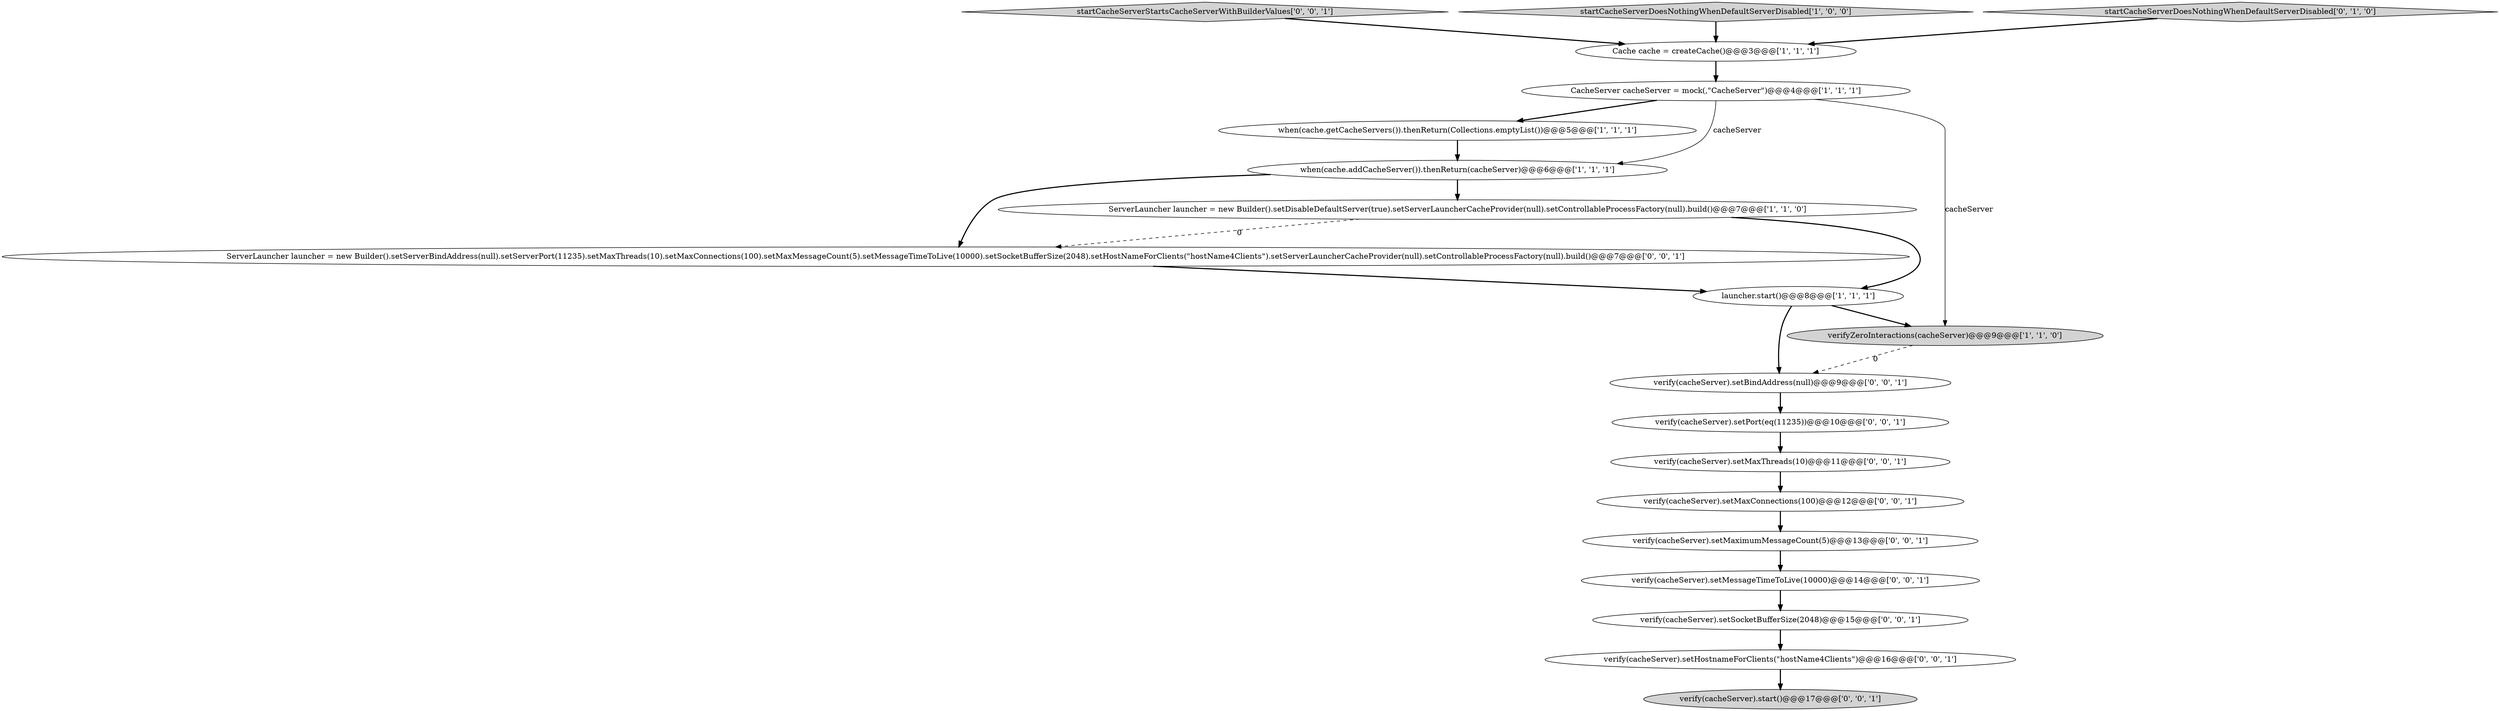 digraph {
4 [style = filled, label = "Cache cache = createCache()@@@3@@@['1', '1', '1']", fillcolor = white, shape = ellipse image = "AAA0AAABBB1BBB"];
2 [style = filled, label = "launcher.start()@@@8@@@['1', '1', '1']", fillcolor = white, shape = ellipse image = "AAA0AAABBB1BBB"];
15 [style = filled, label = "verify(cacheServer).setMaxConnections(100)@@@12@@@['0', '0', '1']", fillcolor = white, shape = ellipse image = "AAA0AAABBB3BBB"];
9 [style = filled, label = "startCacheServerStartsCacheServerWithBuilderValues['0', '0', '1']", fillcolor = lightgray, shape = diamond image = "AAA0AAABBB3BBB"];
17 [style = filled, label = "verify(cacheServer).setSocketBufferSize(2048)@@@15@@@['0', '0', '1']", fillcolor = white, shape = ellipse image = "AAA0AAABBB3BBB"];
19 [style = filled, label = "verify(cacheServer).setBindAddress(null)@@@9@@@['0', '0', '1']", fillcolor = white, shape = ellipse image = "AAA0AAABBB3BBB"];
13 [style = filled, label = "ServerLauncher launcher = new Builder().setServerBindAddress(null).setServerPort(11235).setMaxThreads(10).setMaxConnections(100).setMaxMessageCount(5).setMessageTimeToLive(10000).setSocketBufferSize(2048).setHostNameForClients(\"hostName4Clients\").setServerLauncherCacheProvider(null).setControllableProcessFactory(null).build()@@@7@@@['0', '0', '1']", fillcolor = white, shape = ellipse image = "AAA0AAABBB3BBB"];
3 [style = filled, label = "ServerLauncher launcher = new Builder().setDisableDefaultServer(true).setServerLauncherCacheProvider(null).setControllableProcessFactory(null).build()@@@7@@@['1', '1', '0']", fillcolor = white, shape = ellipse image = "AAA0AAABBB1BBB"];
6 [style = filled, label = "startCacheServerDoesNothingWhenDefaultServerDisabled['1', '0', '0']", fillcolor = lightgray, shape = diamond image = "AAA0AAABBB1BBB"];
11 [style = filled, label = "verify(cacheServer).setHostnameForClients(\"hostName4Clients\")@@@16@@@['0', '0', '1']", fillcolor = white, shape = ellipse image = "AAA0AAABBB3BBB"];
12 [style = filled, label = "verify(cacheServer).start()@@@17@@@['0', '0', '1']", fillcolor = lightgray, shape = ellipse image = "AAA0AAABBB3BBB"];
8 [style = filled, label = "startCacheServerDoesNothingWhenDefaultServerDisabled['0', '1', '0']", fillcolor = lightgray, shape = diamond image = "AAA0AAABBB2BBB"];
14 [style = filled, label = "verify(cacheServer).setMessageTimeToLive(10000)@@@14@@@['0', '0', '1']", fillcolor = white, shape = ellipse image = "AAA0AAABBB3BBB"];
18 [style = filled, label = "verify(cacheServer).setMaxThreads(10)@@@11@@@['0', '0', '1']", fillcolor = white, shape = ellipse image = "AAA0AAABBB3BBB"];
1 [style = filled, label = "when(cache.getCacheServers()).thenReturn(Collections.emptyList())@@@5@@@['1', '1', '1']", fillcolor = white, shape = ellipse image = "AAA0AAABBB1BBB"];
10 [style = filled, label = "verify(cacheServer).setMaximumMessageCount(5)@@@13@@@['0', '0', '1']", fillcolor = white, shape = ellipse image = "AAA0AAABBB3BBB"];
16 [style = filled, label = "verify(cacheServer).setPort(eq(11235))@@@10@@@['0', '0', '1']", fillcolor = white, shape = ellipse image = "AAA0AAABBB3BBB"];
0 [style = filled, label = "CacheServer cacheServer = mock(,\"CacheServer\")@@@4@@@['1', '1', '1']", fillcolor = white, shape = ellipse image = "AAA0AAABBB1BBB"];
7 [style = filled, label = "when(cache.addCacheServer()).thenReturn(cacheServer)@@@6@@@['1', '1', '1']", fillcolor = white, shape = ellipse image = "AAA0AAABBB1BBB"];
5 [style = filled, label = "verifyZeroInteractions(cacheServer)@@@9@@@['1', '1', '0']", fillcolor = lightgray, shape = ellipse image = "AAA0AAABBB1BBB"];
14->17 [style = bold, label=""];
11->12 [style = bold, label=""];
6->4 [style = bold, label=""];
0->7 [style = solid, label="cacheServer"];
8->4 [style = bold, label=""];
9->4 [style = bold, label=""];
0->5 [style = solid, label="cacheServer"];
3->2 [style = bold, label=""];
16->18 [style = bold, label=""];
2->5 [style = bold, label=""];
5->19 [style = dashed, label="0"];
3->13 [style = dashed, label="0"];
0->1 [style = bold, label=""];
7->13 [style = bold, label=""];
19->16 [style = bold, label=""];
7->3 [style = bold, label=""];
2->19 [style = bold, label=""];
17->11 [style = bold, label=""];
1->7 [style = bold, label=""];
13->2 [style = bold, label=""];
15->10 [style = bold, label=""];
10->14 [style = bold, label=""];
4->0 [style = bold, label=""];
18->15 [style = bold, label=""];
}
